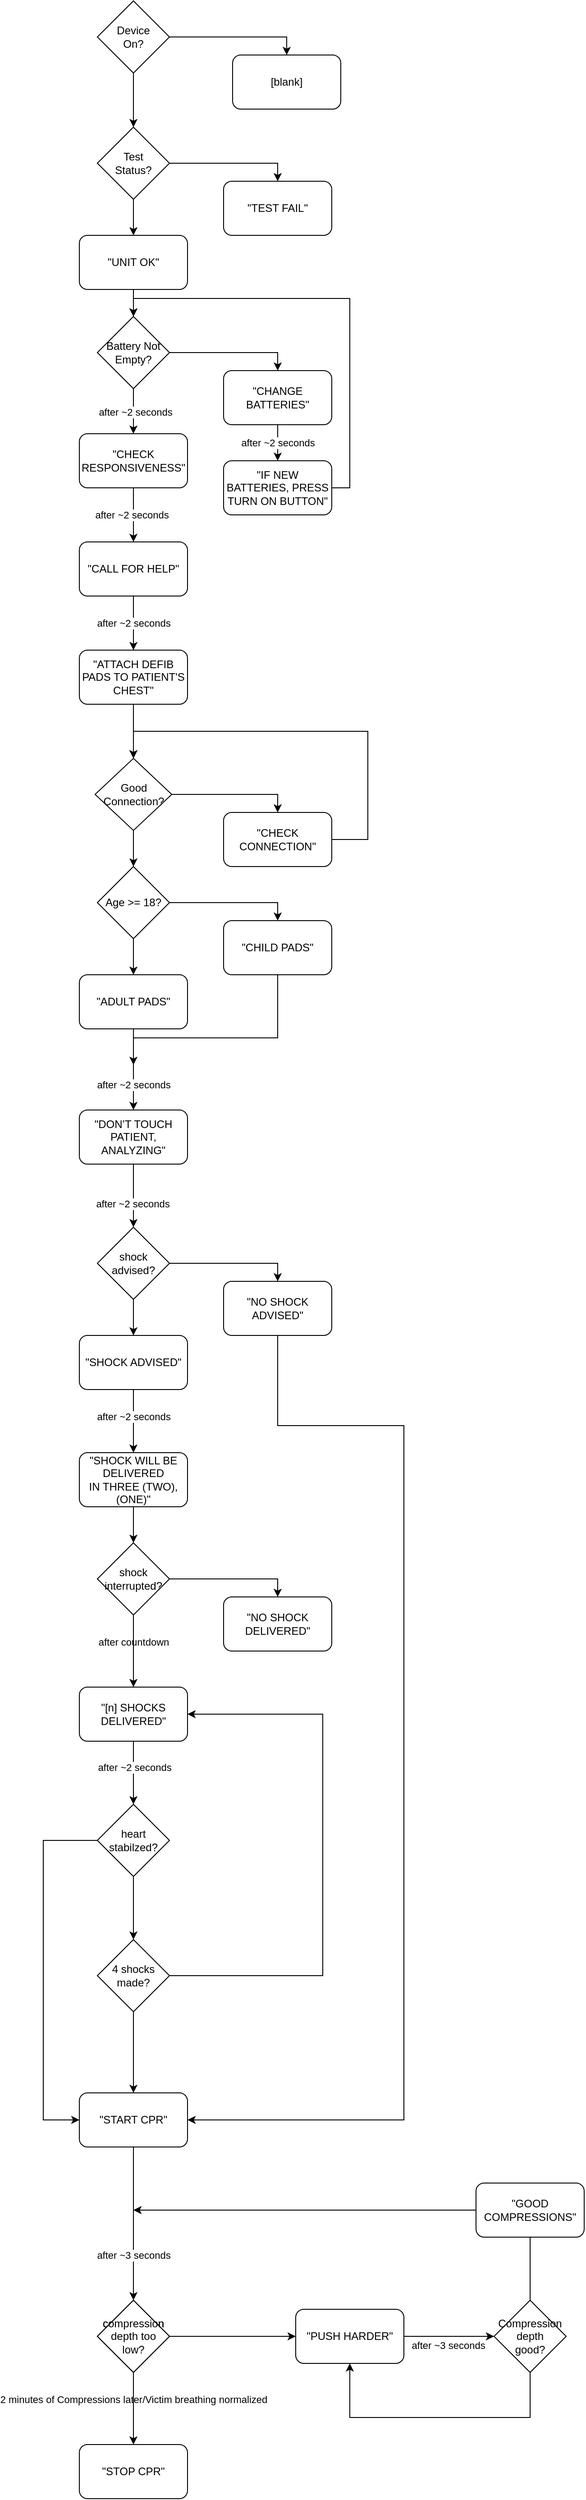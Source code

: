 <mxfile version="22.1.2" type="device">
  <diagram name="Page-1" id="uHBT9Ia83_lpQ_gAcPtt">
    <mxGraphModel dx="819" dy="888" grid="1" gridSize="10" guides="1" tooltips="1" connect="1" arrows="1" fold="1" page="0" pageScale="1" pageWidth="850" pageHeight="1100" math="0" shadow="0">
      <root>
        <mxCell id="0" />
        <mxCell id="1" parent="0" />
        <mxCell id="tg6-f4UB0pa3dxaf3Qv3-1" value="[blank]" style="rounded=1;whiteSpace=wrap;html=1;" parent="1" vertex="1">
          <mxGeometry x="410" y="-140" width="120" height="60" as="geometry" />
        </mxCell>
        <mxCell id="tg6-f4UB0pa3dxaf3Qv3-4" style="edgeStyle=orthogonalEdgeStyle;rounded=0;orthogonalLoop=1;jettySize=auto;html=1;" parent="1" source="tg6-f4UB0pa3dxaf3Qv3-2" target="tg6-f4UB0pa3dxaf3Qv3-1" edge="1">
          <mxGeometry relative="1" as="geometry">
            <Array as="points">
              <mxPoint x="470" y="-160" />
            </Array>
          </mxGeometry>
        </mxCell>
        <mxCell id="tg6-f4UB0pa3dxaf3Qv3-17" value="" style="edgeStyle=orthogonalEdgeStyle;rounded=0;orthogonalLoop=1;jettySize=auto;html=1;entryX=0.5;entryY=0;entryDx=0;entryDy=0;" parent="1" source="tg6-f4UB0pa3dxaf3Qv3-2" target="tg6-f4UB0pa3dxaf3Qv3-76" edge="1">
          <mxGeometry relative="1" as="geometry">
            <mxPoint x="570" y="20" as="targetPoint" />
          </mxGeometry>
        </mxCell>
        <mxCell id="tg6-f4UB0pa3dxaf3Qv3-2" value="Device&lt;br&gt;On?" style="rhombus;whiteSpace=wrap;html=1;" parent="1" vertex="1">
          <mxGeometry x="260" y="-200" width="80" height="80" as="geometry" />
        </mxCell>
        <mxCell id="tg6-f4UB0pa3dxaf3Qv3-11" style="edgeStyle=orthogonalEdgeStyle;rounded=0;orthogonalLoop=1;jettySize=auto;html=1;" parent="1" source="tg6-f4UB0pa3dxaf3Qv3-6" target="tg6-f4UB0pa3dxaf3Qv3-9" edge="1">
          <mxGeometry relative="1" as="geometry">
            <Array as="points">
              <mxPoint x="460" y="190" />
            </Array>
          </mxGeometry>
        </mxCell>
        <mxCell id="tg6-f4UB0pa3dxaf3Qv3-6" value="Battery Not Empty?" style="rhombus;whiteSpace=wrap;html=1;" parent="1" vertex="1">
          <mxGeometry x="260" y="150" width="80" height="80" as="geometry" />
        </mxCell>
        <mxCell id="tg6-f4UB0pa3dxaf3Qv3-19" value="" style="edgeStyle=orthogonalEdgeStyle;rounded=0;orthogonalLoop=1;jettySize=auto;html=1;" parent="1" source="tg6-f4UB0pa3dxaf3Qv3-6" target="tg6-f4UB0pa3dxaf3Qv3-18" edge="1">
          <mxGeometry relative="1" as="geometry">
            <mxPoint x="300" y="380" as="sourcePoint" />
          </mxGeometry>
        </mxCell>
        <mxCell id="tg6-f4UB0pa3dxaf3Qv3-20" value="after ~2 seconds" style="edgeLabel;html=1;align=center;verticalAlign=middle;resizable=0;points=[];" parent="tg6-f4UB0pa3dxaf3Qv3-19" vertex="1" connectable="0">
          <mxGeometry x="0.032" y="2" relative="1" as="geometry">
            <mxPoint as="offset" />
          </mxGeometry>
        </mxCell>
        <mxCell id="tg6-f4UB0pa3dxaf3Qv3-81" value="after ~2 seconds" style="edgeStyle=orthogonalEdgeStyle;rounded=0;orthogonalLoop=1;jettySize=auto;html=1;" parent="1" source="tg6-f4UB0pa3dxaf3Qv3-9" target="tg6-f4UB0pa3dxaf3Qv3-80" edge="1">
          <mxGeometry relative="1" as="geometry" />
        </mxCell>
        <mxCell id="tg6-f4UB0pa3dxaf3Qv3-9" value="&quot;CHANGE BATTERIES&quot;" style="rounded=1;whiteSpace=wrap;html=1;" parent="1" vertex="1">
          <mxGeometry x="400" y="210" width="120" height="60" as="geometry" />
        </mxCell>
        <mxCell id="tg6-f4UB0pa3dxaf3Qv3-13" style="edgeStyle=orthogonalEdgeStyle;rounded=0;orthogonalLoop=1;jettySize=auto;html=1;" parent="1" source="tg6-f4UB0pa3dxaf3Qv3-14" target="tg6-f4UB0pa3dxaf3Qv3-16" edge="1">
          <mxGeometry relative="1" as="geometry">
            <Array as="points">
              <mxPoint x="460" y="680" />
            </Array>
          </mxGeometry>
        </mxCell>
        <mxCell id="tg6-f4UB0pa3dxaf3Qv3-36" style="edgeStyle=orthogonalEdgeStyle;rounded=0;orthogonalLoop=1;jettySize=auto;html=1;" parent="1" source="tg6-f4UB0pa3dxaf3Qv3-14" target="tg6-f4UB0pa3dxaf3Qv3-31" edge="1">
          <mxGeometry relative="1" as="geometry" />
        </mxCell>
        <mxCell id="tg6-f4UB0pa3dxaf3Qv3-14" value="Good Connection?" style="rhombus;whiteSpace=wrap;html=1;" parent="1" vertex="1">
          <mxGeometry x="257.5" y="640" width="85" height="80" as="geometry" />
        </mxCell>
        <mxCell id="tg6-f4UB0pa3dxaf3Qv3-34" style="edgeStyle=orthogonalEdgeStyle;rounded=0;orthogonalLoop=1;jettySize=auto;html=1;entryX=0.5;entryY=0;entryDx=0;entryDy=0;" parent="1" source="tg6-f4UB0pa3dxaf3Qv3-16" target="tg6-f4UB0pa3dxaf3Qv3-14" edge="1">
          <mxGeometry relative="1" as="geometry">
            <Array as="points">
              <mxPoint x="560" y="730" />
              <mxPoint x="560" y="610" />
              <mxPoint x="300" y="610" />
            </Array>
          </mxGeometry>
        </mxCell>
        <mxCell id="tg6-f4UB0pa3dxaf3Qv3-16" value="&quot;CHECK CONNECTION&quot;" style="rounded=1;whiteSpace=wrap;html=1;" parent="1" vertex="1">
          <mxGeometry x="400" y="700" width="120" height="60" as="geometry" />
        </mxCell>
        <mxCell id="tg6-f4UB0pa3dxaf3Qv3-22" value="" style="edgeStyle=orthogonalEdgeStyle;rounded=0;orthogonalLoop=1;jettySize=auto;html=1;" parent="1" source="tg6-f4UB0pa3dxaf3Qv3-18" target="tg6-f4UB0pa3dxaf3Qv3-21" edge="1">
          <mxGeometry relative="1" as="geometry" />
        </mxCell>
        <mxCell id="tg6-f4UB0pa3dxaf3Qv3-23" value="after ~2 seconds" style="edgeLabel;html=1;align=center;verticalAlign=middle;resizable=0;points=[];" parent="tg6-f4UB0pa3dxaf3Qv3-22" vertex="1" connectable="0">
          <mxGeometry x="-0.021" y="-2" relative="1" as="geometry">
            <mxPoint as="offset" />
          </mxGeometry>
        </mxCell>
        <mxCell id="tg6-f4UB0pa3dxaf3Qv3-18" value="&quot;CHECK RESPONSIVENESS&quot;" style="rounded=1;whiteSpace=wrap;html=1;" parent="1" vertex="1">
          <mxGeometry x="240" y="280" width="120" height="60" as="geometry" />
        </mxCell>
        <mxCell id="tg6-f4UB0pa3dxaf3Qv3-25" value="" style="edgeStyle=orthogonalEdgeStyle;rounded=0;orthogonalLoop=1;jettySize=auto;html=1;" parent="1" source="tg6-f4UB0pa3dxaf3Qv3-21" target="tg6-f4UB0pa3dxaf3Qv3-24" edge="1">
          <mxGeometry relative="1" as="geometry" />
        </mxCell>
        <mxCell id="tg6-f4UB0pa3dxaf3Qv3-26" value="after ~2 seconds" style="edgeLabel;html=1;align=center;verticalAlign=middle;resizable=0;points=[];" parent="tg6-f4UB0pa3dxaf3Qv3-25" vertex="1" connectable="0">
          <mxGeometry x="-0.021" relative="1" as="geometry">
            <mxPoint as="offset" />
          </mxGeometry>
        </mxCell>
        <mxCell id="tg6-f4UB0pa3dxaf3Qv3-21" value="&quot;CALL FOR HELP&quot;" style="rounded=1;whiteSpace=wrap;html=1;" parent="1" vertex="1">
          <mxGeometry x="240" y="400" width="120" height="60" as="geometry" />
        </mxCell>
        <mxCell id="tg6-f4UB0pa3dxaf3Qv3-27" value="" style="edgeStyle=orthogonalEdgeStyle;rounded=0;orthogonalLoop=1;jettySize=auto;html=1;" parent="1" source="tg6-f4UB0pa3dxaf3Qv3-24" target="tg6-f4UB0pa3dxaf3Qv3-14" edge="1">
          <mxGeometry relative="1" as="geometry" />
        </mxCell>
        <mxCell id="tg6-f4UB0pa3dxaf3Qv3-24" value="&quot;ATTACH DEFIB PADS TO PATIENT&#39;S CHEST&quot;" style="rounded=1;whiteSpace=wrap;html=1;" parent="1" vertex="1">
          <mxGeometry x="240" y="520" width="120" height="60" as="geometry" />
        </mxCell>
        <mxCell id="tg6-f4UB0pa3dxaf3Qv3-29" value="" style="edgeStyle=orthogonalEdgeStyle;rounded=0;orthogonalLoop=1;jettySize=auto;html=1;" parent="1" source="tg6-f4UB0pa3dxaf3Qv3-31" target="tg6-f4UB0pa3dxaf3Qv3-32" edge="1">
          <mxGeometry relative="1" as="geometry" />
        </mxCell>
        <mxCell id="tg6-f4UB0pa3dxaf3Qv3-30" style="edgeStyle=orthogonalEdgeStyle;rounded=0;orthogonalLoop=1;jettySize=auto;html=1;" parent="1" source="tg6-f4UB0pa3dxaf3Qv3-31" target="tg6-f4UB0pa3dxaf3Qv3-33" edge="1">
          <mxGeometry relative="1" as="geometry">
            <Array as="points">
              <mxPoint x="460" y="800" />
            </Array>
          </mxGeometry>
        </mxCell>
        <mxCell id="tg6-f4UB0pa3dxaf3Qv3-31" value="Age &amp;gt;= 18?" style="rhombus;whiteSpace=wrap;html=1;" parent="1" vertex="1">
          <mxGeometry x="260" y="760" width="80" height="80" as="geometry" />
        </mxCell>
        <mxCell id="tg6-f4UB0pa3dxaf3Qv3-42" value="" style="edgeStyle=orthogonalEdgeStyle;rounded=0;orthogonalLoop=1;jettySize=auto;html=1;" parent="1" source="tg6-f4UB0pa3dxaf3Qv3-32" target="tg6-f4UB0pa3dxaf3Qv3-40" edge="1">
          <mxGeometry relative="1" as="geometry">
            <mxPoint x="300.0" y="1026.84" as="targetPoint" />
          </mxGeometry>
        </mxCell>
        <mxCell id="tg6-f4UB0pa3dxaf3Qv3-43" value="after ~2 seconds" style="edgeLabel;html=1;align=center;verticalAlign=middle;resizable=0;points=[];" parent="tg6-f4UB0pa3dxaf3Qv3-42" vertex="1" connectable="0">
          <mxGeometry x="0.111" y="1" relative="1" as="geometry">
            <mxPoint x="-1" y="12" as="offset" />
          </mxGeometry>
        </mxCell>
        <mxCell id="tg6-f4UB0pa3dxaf3Qv3-32" value="&quot;ADULT PADS&quot;" style="rounded=1;whiteSpace=wrap;html=1;" parent="1" vertex="1">
          <mxGeometry x="240" y="880" width="120" height="60" as="geometry" />
        </mxCell>
        <mxCell id="tg6-f4UB0pa3dxaf3Qv3-44" style="edgeStyle=orthogonalEdgeStyle;rounded=0;orthogonalLoop=1;jettySize=auto;html=1;" parent="1" source="tg6-f4UB0pa3dxaf3Qv3-33" edge="1">
          <mxGeometry relative="1" as="geometry">
            <mxPoint x="300" y="980" as="targetPoint" />
            <Array as="points">
              <mxPoint x="460" y="950" />
              <mxPoint x="300" y="950" />
            </Array>
          </mxGeometry>
        </mxCell>
        <mxCell id="tg6-f4UB0pa3dxaf3Qv3-33" value="&quot;CHILD PADS&quot;" style="rounded=1;whiteSpace=wrap;html=1;" parent="1" vertex="1">
          <mxGeometry x="400" y="820" width="120" height="60" as="geometry" />
        </mxCell>
        <mxCell id="tg6-f4UB0pa3dxaf3Qv3-51" value="" style="edgeStyle=orthogonalEdgeStyle;rounded=0;orthogonalLoop=1;jettySize=auto;html=1;" parent="1" source="tg6-f4UB0pa3dxaf3Qv3-40" target="tg6-f4UB0pa3dxaf3Qv3-48" edge="1">
          <mxGeometry relative="1" as="geometry" />
        </mxCell>
        <mxCell id="tg6-f4UB0pa3dxaf3Qv3-52" value="after ~2 seconds" style="edgeLabel;html=1;align=center;verticalAlign=middle;resizable=0;points=[];" parent="tg6-f4UB0pa3dxaf3Qv3-51" vertex="1" connectable="0">
          <mxGeometry x="0.245" y="-1" relative="1" as="geometry">
            <mxPoint as="offset" />
          </mxGeometry>
        </mxCell>
        <mxCell id="tg6-f4UB0pa3dxaf3Qv3-40" value="&quot;DON’T TOUCH PATIENT, ANALYZING&quot;" style="rounded=1;whiteSpace=wrap;html=1;" parent="1" vertex="1">
          <mxGeometry x="240" y="1030" width="120" height="60" as="geometry" />
        </mxCell>
        <mxCell id="tg6-f4UB0pa3dxaf3Qv3-46" value="" style="edgeStyle=orthogonalEdgeStyle;rounded=0;orthogonalLoop=1;jettySize=auto;html=1;" parent="1" source="tg6-f4UB0pa3dxaf3Qv3-48" target="tg6-f4UB0pa3dxaf3Qv3-49" edge="1">
          <mxGeometry relative="1" as="geometry" />
        </mxCell>
        <mxCell id="tg6-f4UB0pa3dxaf3Qv3-47" style="edgeStyle=orthogonalEdgeStyle;rounded=0;orthogonalLoop=1;jettySize=auto;html=1;" parent="1" source="tg6-f4UB0pa3dxaf3Qv3-48" target="tg6-f4UB0pa3dxaf3Qv3-50" edge="1">
          <mxGeometry relative="1" as="geometry">
            <Array as="points">
              <mxPoint x="460" y="1200" />
            </Array>
          </mxGeometry>
        </mxCell>
        <mxCell id="tg6-f4UB0pa3dxaf3Qv3-48" value="shock advised?" style="rhombus;whiteSpace=wrap;html=1;" parent="1" vertex="1">
          <mxGeometry x="260" y="1160" width="80" height="80" as="geometry" />
        </mxCell>
        <mxCell id="tg6-f4UB0pa3dxaf3Qv3-59" style="edgeStyle=orthogonalEdgeStyle;rounded=0;orthogonalLoop=1;jettySize=auto;html=1;" parent="1" source="tg6-f4UB0pa3dxaf3Qv3-49" target="92zNRIxmbKT81In6oYef-4" edge="1">
          <mxGeometry relative="1" as="geometry" />
        </mxCell>
        <mxCell id="tg6-f4UB0pa3dxaf3Qv3-49" value="&quot;SHOCK ADVISED&quot;" style="rounded=1;whiteSpace=wrap;html=1;" parent="1" vertex="1">
          <mxGeometry x="240" y="1280" width="120" height="60" as="geometry" />
        </mxCell>
        <mxCell id="tg6-f4UB0pa3dxaf3Qv3-60" style="edgeStyle=orthogonalEdgeStyle;rounded=0;orthogonalLoop=1;jettySize=auto;html=1;entryX=1;entryY=0.5;entryDx=0;entryDy=0;" parent="1" source="tg6-f4UB0pa3dxaf3Qv3-50" target="tg6-f4UB0pa3dxaf3Qv3-57" edge="1">
          <mxGeometry relative="1" as="geometry">
            <mxPoint x="510" y="1440" as="targetPoint" />
            <Array as="points">
              <mxPoint x="460" y="1380" />
              <mxPoint x="600" y="1380" />
              <mxPoint x="600" y="2150" />
            </Array>
          </mxGeometry>
        </mxCell>
        <mxCell id="tg6-f4UB0pa3dxaf3Qv3-50" value="&quot;NO SHOCK ADVISED&quot;" style="rounded=1;whiteSpace=wrap;html=1;" parent="1" vertex="1">
          <mxGeometry x="400" y="1220" width="120" height="60" as="geometry" />
        </mxCell>
        <mxCell id="tg6-f4UB0pa3dxaf3Qv3-57" value="&quot;START CPR&quot;" style="rounded=1;whiteSpace=wrap;html=1;" parent="1" vertex="1">
          <mxGeometry x="240" y="2120" width="120" height="60" as="geometry" />
        </mxCell>
        <mxCell id="tg6-f4UB0pa3dxaf3Qv3-74" value="" style="edgeStyle=orthogonalEdgeStyle;rounded=0;orthogonalLoop=1;jettySize=auto;html=1;" parent="1" source="tg6-f4UB0pa3dxaf3Qv3-76" target="tg6-f4UB0pa3dxaf3Qv3-77" edge="1">
          <mxGeometry relative="1" as="geometry" />
        </mxCell>
        <mxCell id="tg6-f4UB0pa3dxaf3Qv3-75" style="edgeStyle=orthogonalEdgeStyle;rounded=0;orthogonalLoop=1;jettySize=auto;html=1;" parent="1" source="tg6-f4UB0pa3dxaf3Qv3-76" target="tg6-f4UB0pa3dxaf3Qv3-78" edge="1">
          <mxGeometry relative="1" as="geometry">
            <Array as="points">
              <mxPoint x="460" y="-20" />
            </Array>
          </mxGeometry>
        </mxCell>
        <mxCell id="tg6-f4UB0pa3dxaf3Qv3-76" value="Test&lt;br&gt;Status?" style="rhombus;whiteSpace=wrap;html=1;" parent="1" vertex="1">
          <mxGeometry x="260" y="-60" width="80" height="80" as="geometry" />
        </mxCell>
        <mxCell id="tg6-f4UB0pa3dxaf3Qv3-79" value="" style="edgeStyle=orthogonalEdgeStyle;rounded=0;orthogonalLoop=1;jettySize=auto;html=1;" parent="1" source="tg6-f4UB0pa3dxaf3Qv3-77" target="tg6-f4UB0pa3dxaf3Qv3-6" edge="1">
          <mxGeometry relative="1" as="geometry" />
        </mxCell>
        <mxCell id="tg6-f4UB0pa3dxaf3Qv3-77" value="&quot;UNIT OK&quot;" style="rounded=1;whiteSpace=wrap;html=1;" parent="1" vertex="1">
          <mxGeometry x="240" y="60" width="120" height="60" as="geometry" />
        </mxCell>
        <mxCell id="tg6-f4UB0pa3dxaf3Qv3-78" value="&quot;TEST FAIL&quot;" style="rounded=1;whiteSpace=wrap;html=1;" parent="1" vertex="1">
          <mxGeometry x="400" width="120" height="60" as="geometry" />
        </mxCell>
        <mxCell id="tg6-f4UB0pa3dxaf3Qv3-83" style="edgeStyle=orthogonalEdgeStyle;rounded=0;orthogonalLoop=1;jettySize=auto;html=1;" parent="1" source="tg6-f4UB0pa3dxaf3Qv3-80" target="tg6-f4UB0pa3dxaf3Qv3-6" edge="1">
          <mxGeometry relative="1" as="geometry">
            <Array as="points">
              <mxPoint x="540" y="340" />
              <mxPoint x="540" y="130" />
              <mxPoint x="300" y="130" />
            </Array>
          </mxGeometry>
        </mxCell>
        <mxCell id="tg6-f4UB0pa3dxaf3Qv3-80" value="&quot;IF NEW BATTERIES, PRESS TURN ON BUTTON&quot;" style="rounded=1;whiteSpace=wrap;html=1;" parent="1" vertex="1">
          <mxGeometry x="400" y="310" width="120" height="60" as="geometry" />
        </mxCell>
        <mxCell id="92zNRIxmbKT81In6oYef-4" value="&quot;SHOCK WILL BE DELIVERED&lt;br&gt;&lt;span style=&quot;background-color: initial;&quot;&gt;IN THREE (TWO), (ONE)&lt;/span&gt;&quot;" style="rounded=1;whiteSpace=wrap;html=1;" parent="1" vertex="1">
          <mxGeometry x="240" y="1410" width="120" height="60" as="geometry" />
        </mxCell>
        <mxCell id="92zNRIxmbKT81In6oYef-6" style="edgeStyle=orthogonalEdgeStyle;rounded=0;orthogonalLoop=1;jettySize=auto;html=1;entryX=0.5;entryY=0;entryDx=0;entryDy=0;exitX=0.5;exitY=1;exitDx=0;exitDy=0;" parent="1" source="92zNRIxmbKT81In6oYef-4" target="92zNRIxmbKT81In6oYef-18" edge="1">
          <mxGeometry relative="1" as="geometry">
            <mxPoint x="299" y="1500" as="sourcePoint" />
            <mxPoint x="220" y="1600" as="targetPoint" />
          </mxGeometry>
        </mxCell>
        <mxCell id="92zNRIxmbKT81In6oYef-15" value="after countdown" style="edgeLabel;html=1;align=center;verticalAlign=middle;resizable=0;points=[];" parent="1" vertex="1" connectable="0">
          <mxGeometry x="300" y="1620" as="geometry" />
        </mxCell>
        <mxCell id="92zNRIxmbKT81In6oYef-16" value="" style="edgeStyle=orthogonalEdgeStyle;rounded=0;orthogonalLoop=1;jettySize=auto;html=1;" parent="1" source="92zNRIxmbKT81In6oYef-18" target="92zNRIxmbKT81In6oYef-19" edge="1">
          <mxGeometry relative="1" as="geometry" />
        </mxCell>
        <mxCell id="92zNRIxmbKT81In6oYef-17" style="edgeStyle=orthogonalEdgeStyle;rounded=0;orthogonalLoop=1;jettySize=auto;html=1;exitX=1;exitY=0.5;exitDx=0;exitDy=0;" parent="1" source="92zNRIxmbKT81In6oYef-18" target="92zNRIxmbKT81In6oYef-20" edge="1">
          <mxGeometry relative="1" as="geometry">
            <Array as="points">
              <mxPoint x="460" y="1550" />
            </Array>
          </mxGeometry>
        </mxCell>
        <mxCell id="92zNRIxmbKT81In6oYef-18" value="shock interrupted?" style="rhombus;whiteSpace=wrap;html=1;" parent="1" vertex="1">
          <mxGeometry x="260" y="1510" width="80" height="80" as="geometry" />
        </mxCell>
        <mxCell id="92zNRIxmbKT81In6oYef-19" value="&quot;[n] SHOCKS DELIVERED&quot;" style="rounded=1;whiteSpace=wrap;html=1;" parent="1" vertex="1">
          <mxGeometry x="240" y="1670" width="120" height="60" as="geometry" />
        </mxCell>
        <mxCell id="92zNRIxmbKT81In6oYef-20" value="&quot;NO SHOCK DELIVERED&quot;" style="rounded=1;whiteSpace=wrap;html=1;" parent="1" vertex="1">
          <mxGeometry x="400" y="1570" width="120" height="60" as="geometry" />
        </mxCell>
        <mxCell id="92zNRIxmbKT81In6oYef-24" value="" style="edgeStyle=orthogonalEdgeStyle;rounded=0;orthogonalLoop=1;jettySize=auto;html=1;exitX=0.5;exitY=1;exitDx=0;exitDy=0;" parent="1" source="92zNRIxmbKT81In6oYef-19" edge="1">
          <mxGeometry relative="1" as="geometry">
            <mxPoint x="370" y="1760" as="sourcePoint" />
            <mxPoint x="300" y="1800" as="targetPoint" />
          </mxGeometry>
        </mxCell>
        <mxCell id="5Z6GpiIlz36ftGPllrQf-1" value="after ~2 seconds" style="edgeLabel;html=1;align=center;verticalAlign=middle;resizable=0;points=[];" vertex="1" connectable="0" parent="92zNRIxmbKT81In6oYef-24">
          <mxGeometry x="-0.181" y="1" relative="1" as="geometry">
            <mxPoint as="offset" />
          </mxGeometry>
        </mxCell>
        <mxCell id="92zNRIxmbKT81In6oYef-25" value="after ~2 seconds" style="edgeLabel;html=1;align=center;verticalAlign=middle;resizable=0;points=[];" parent="1" vertex="1" connectable="0">
          <mxGeometry x="300" y="1370" as="geometry" />
        </mxCell>
        <mxCell id="92zNRIxmbKT81In6oYef-29" value="4 shocks made?" style="rhombus;whiteSpace=wrap;html=1;" parent="1" vertex="1">
          <mxGeometry x="260" y="1950" width="80" height="80" as="geometry" />
        </mxCell>
        <mxCell id="92zNRIxmbKT81In6oYef-30" value="heart stabilzed?" style="rhombus;whiteSpace=wrap;html=1;" parent="1" vertex="1">
          <mxGeometry x="260" y="1800" width="80" height="80" as="geometry" />
        </mxCell>
        <mxCell id="92zNRIxmbKT81In6oYef-31" style="edgeStyle=orthogonalEdgeStyle;rounded=0;orthogonalLoop=1;jettySize=auto;html=1;exitX=0;exitY=0.5;exitDx=0;exitDy=0;entryX=0;entryY=0.5;entryDx=0;entryDy=0;" parent="1" source="92zNRIxmbKT81In6oYef-30" target="tg6-f4UB0pa3dxaf3Qv3-57" edge="1">
          <mxGeometry relative="1" as="geometry">
            <mxPoint x="80" y="1720" as="targetPoint" />
            <Array as="points">
              <mxPoint x="200" y="1840" />
              <mxPoint x="200" y="2150" />
            </Array>
            <mxPoint x="60" y="1860" as="sourcePoint" />
          </mxGeometry>
        </mxCell>
        <mxCell id="92zNRIxmbKT81In6oYef-33" style="edgeStyle=orthogonalEdgeStyle;rounded=0;orthogonalLoop=1;jettySize=auto;html=1;entryX=0.5;entryY=0;entryDx=0;entryDy=0;exitX=0.5;exitY=1;exitDx=0;exitDy=0;" parent="1" source="92zNRIxmbKT81In6oYef-30" target="92zNRIxmbKT81In6oYef-29" edge="1">
          <mxGeometry relative="1" as="geometry">
            <mxPoint x="160" y="1920" as="sourcePoint" />
            <mxPoint x="300" y="1930" as="targetPoint" />
          </mxGeometry>
        </mxCell>
        <mxCell id="92zNRIxmbKT81In6oYef-39" style="edgeStyle=orthogonalEdgeStyle;rounded=0;orthogonalLoop=1;jettySize=auto;html=1;exitX=1;exitY=0.5;exitDx=0;exitDy=0;entryX=1;entryY=0.5;entryDx=0;entryDy=0;" parent="1" source="92zNRIxmbKT81In6oYef-29" target="92zNRIxmbKT81In6oYef-19" edge="1">
          <mxGeometry relative="1" as="geometry">
            <mxPoint x="370" y="1710" as="targetPoint" />
            <Array as="points">
              <mxPoint x="510" y="1990" />
              <mxPoint x="510" y="1700" />
            </Array>
            <mxPoint x="350" y="1980" as="sourcePoint" />
          </mxGeometry>
        </mxCell>
        <mxCell id="92zNRIxmbKT81In6oYef-40" style="edgeStyle=orthogonalEdgeStyle;rounded=0;orthogonalLoop=1;jettySize=auto;html=1;exitX=0.5;exitY=1;exitDx=0;exitDy=0;entryX=0.5;entryY=0;entryDx=0;entryDy=0;" parent="1" source="92zNRIxmbKT81In6oYef-29" target="tg6-f4UB0pa3dxaf3Qv3-57" edge="1">
          <mxGeometry relative="1" as="geometry">
            <mxPoint x="310" y="1910" as="sourcePoint" />
            <mxPoint x="300" y="2110" as="targetPoint" />
          </mxGeometry>
        </mxCell>
        <mxCell id="92zNRIxmbKT81In6oYef-42" value="2 minutes of Compressions later/Victim breathing normalized" style="edgeLabel;html=1;align=center;verticalAlign=middle;resizable=0;points=[];" parent="1" vertex="1" connectable="0">
          <mxGeometry x="300" y="2460" as="geometry" />
        </mxCell>
        <mxCell id="92zNRIxmbKT81In6oYef-43" value="" style="edgeStyle=orthogonalEdgeStyle;rounded=0;orthogonalLoop=1;jettySize=auto;html=1;" parent="1" source="92zNRIxmbKT81In6oYef-45" target="92zNRIxmbKT81In6oYef-46" edge="1">
          <mxGeometry relative="1" as="geometry" />
        </mxCell>
        <mxCell id="92zNRIxmbKT81In6oYef-44" style="edgeStyle=orthogonalEdgeStyle;rounded=0;orthogonalLoop=1;jettySize=auto;html=1;exitX=1;exitY=0.5;exitDx=0;exitDy=0;" parent="1" source="92zNRIxmbKT81In6oYef-45" target="92zNRIxmbKT81In6oYef-47" edge="1">
          <mxGeometry relative="1" as="geometry">
            <Array as="points">
              <mxPoint x="460" y="2390" />
            </Array>
          </mxGeometry>
        </mxCell>
        <mxCell id="92zNRIxmbKT81In6oYef-45" value="compression depth too low?" style="rhombus;whiteSpace=wrap;html=1;" parent="1" vertex="1">
          <mxGeometry x="260" y="2350" width="80" height="80" as="geometry" />
        </mxCell>
        <mxCell id="92zNRIxmbKT81In6oYef-46" value="&quot;STOP CPR&quot;" style="rounded=1;whiteSpace=wrap;html=1;" parent="1" vertex="1">
          <mxGeometry x="240" y="2510" width="120" height="60" as="geometry" />
        </mxCell>
        <mxCell id="92zNRIxmbKT81In6oYef-47" value="&quot;PUSH HARDER&quot;" style="rounded=1;whiteSpace=wrap;html=1;" parent="1" vertex="1">
          <mxGeometry x="480" y="2360" width="120" height="60" as="geometry" />
        </mxCell>
        <mxCell id="92zNRIxmbKT81In6oYef-48" style="edgeStyle=orthogonalEdgeStyle;rounded=0;orthogonalLoop=1;jettySize=auto;html=1;exitX=0.5;exitY=1;exitDx=0;exitDy=0;entryX=0.5;entryY=0;entryDx=0;entryDy=0;" parent="1" source="tg6-f4UB0pa3dxaf3Qv3-57" target="92zNRIxmbKT81In6oYef-45" edge="1">
          <mxGeometry relative="1" as="geometry">
            <mxPoint x="310" y="2040" as="sourcePoint" />
            <mxPoint x="310" y="2130" as="targetPoint" />
          </mxGeometry>
        </mxCell>
        <mxCell id="92zNRIxmbKT81In6oYef-49" value="compression depth too low?" style="rhombus;whiteSpace=wrap;html=1;" parent="1" vertex="1">
          <mxGeometry x="260" y="2350" width="80" height="80" as="geometry" />
        </mxCell>
        <mxCell id="92zNRIxmbKT81In6oYef-50" value="Compression depth &lt;br&gt;good?" style="rhombus;whiteSpace=wrap;html=1;" parent="1" vertex="1">
          <mxGeometry x="700" y="2350" width="80" height="80" as="geometry" />
        </mxCell>
        <mxCell id="92zNRIxmbKT81In6oYef-51" value="" style="edgeStyle=orthogonalEdgeStyle;rounded=0;orthogonalLoop=1;jettySize=auto;html=1;exitX=1;exitY=0.5;exitDx=0;exitDy=0;entryX=0;entryY=0.5;entryDx=0;entryDy=0;" parent="1" source="92zNRIxmbKT81In6oYef-47" target="92zNRIxmbKT81In6oYef-50" edge="1">
          <mxGeometry relative="1" as="geometry">
            <mxPoint x="650" y="2450" as="sourcePoint" />
            <mxPoint x="650" y="2510" as="targetPoint" />
          </mxGeometry>
        </mxCell>
        <mxCell id="92zNRIxmbKT81In6oYef-52" value="after ~3 seconds" style="edgeLabel;html=1;align=center;verticalAlign=middle;resizable=0;points=[];" parent="92zNRIxmbKT81In6oYef-51" vertex="1" connectable="0">
          <mxGeometry x="-0.021" y="-2" relative="1" as="geometry">
            <mxPoint y="8" as="offset" />
          </mxGeometry>
        </mxCell>
        <mxCell id="92zNRIxmbKT81In6oYef-55" value="" style="edgeStyle=orthogonalEdgeStyle;rounded=0;orthogonalLoop=1;jettySize=auto;html=1;entryX=0.5;entryY=1;entryDx=0;entryDy=0;exitX=0.5;exitY=1;exitDx=0;exitDy=0;" parent="1" source="92zNRIxmbKT81In6oYef-50" target="92zNRIxmbKT81In6oYef-47" edge="1">
          <mxGeometry relative="1" as="geometry">
            <mxPoint x="739.44" y="2450" as="sourcePoint" />
            <mxPoint x="739.44" y="2500" as="targetPoint" />
            <Array as="points">
              <mxPoint x="740" y="2480" />
              <mxPoint x="540" y="2480" />
            </Array>
          </mxGeometry>
        </mxCell>
        <mxCell id="92zNRIxmbKT81In6oYef-57" value="" style="edgeStyle=orthogonalEdgeStyle;rounded=0;orthogonalLoop=1;jettySize=auto;html=1;exitX=0.5;exitY=0;exitDx=0;exitDy=0;" parent="1" source="92zNRIxmbKT81In6oYef-50" edge="1">
          <mxGeometry relative="1" as="geometry">
            <mxPoint x="760" y="2220" as="sourcePoint" />
            <mxPoint x="300" y="2250" as="targetPoint" />
            <Array as="points">
              <mxPoint x="740" y="2250" />
            </Array>
          </mxGeometry>
        </mxCell>
        <mxCell id="92zNRIxmbKT81In6oYef-58" value="&quot;GOOD COMPRESSIONS&quot;" style="rounded=1;whiteSpace=wrap;html=1;" parent="1" vertex="1">
          <mxGeometry x="680" y="2220" width="120" height="60" as="geometry" />
        </mxCell>
        <mxCell id="92zNRIxmbKT81In6oYef-59" value="after ~3 seconds" style="edgeLabel;html=1;align=center;verticalAlign=middle;resizable=0;points=[];" parent="1" vertex="1" connectable="0">
          <mxGeometry x="299.999" y="2300" as="geometry" />
        </mxCell>
      </root>
    </mxGraphModel>
  </diagram>
</mxfile>
